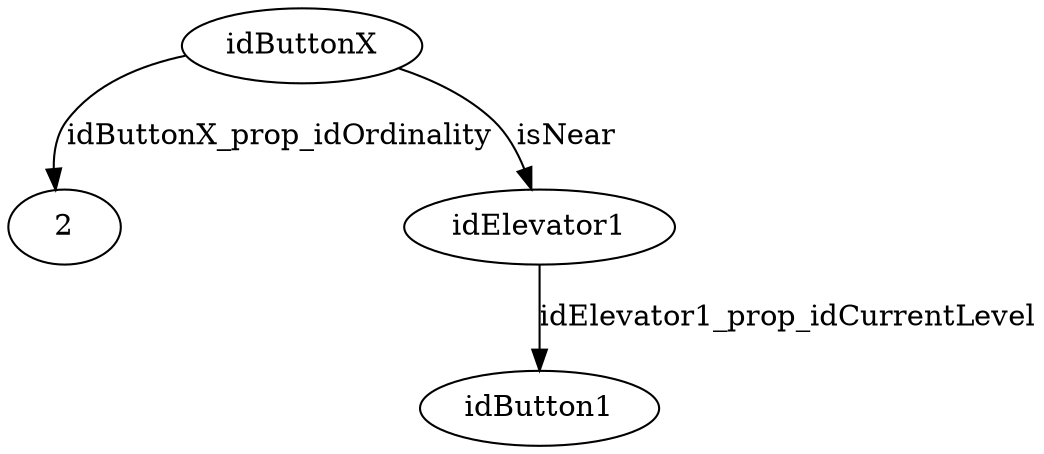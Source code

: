 strict digraph  {
idButtonX [node_type=entity_node, root=root];
2;
idElevator1;
idButton1;
idButtonX -> 2  [edge_type=property, label=idButtonX_prop_idOrdinality];
idButtonX -> idElevator1  [edge_type=relationship, label=isNear];
idElevator1 -> idButton1  [edge_type=property, label=idElevator1_prop_idCurrentLevel];
}
